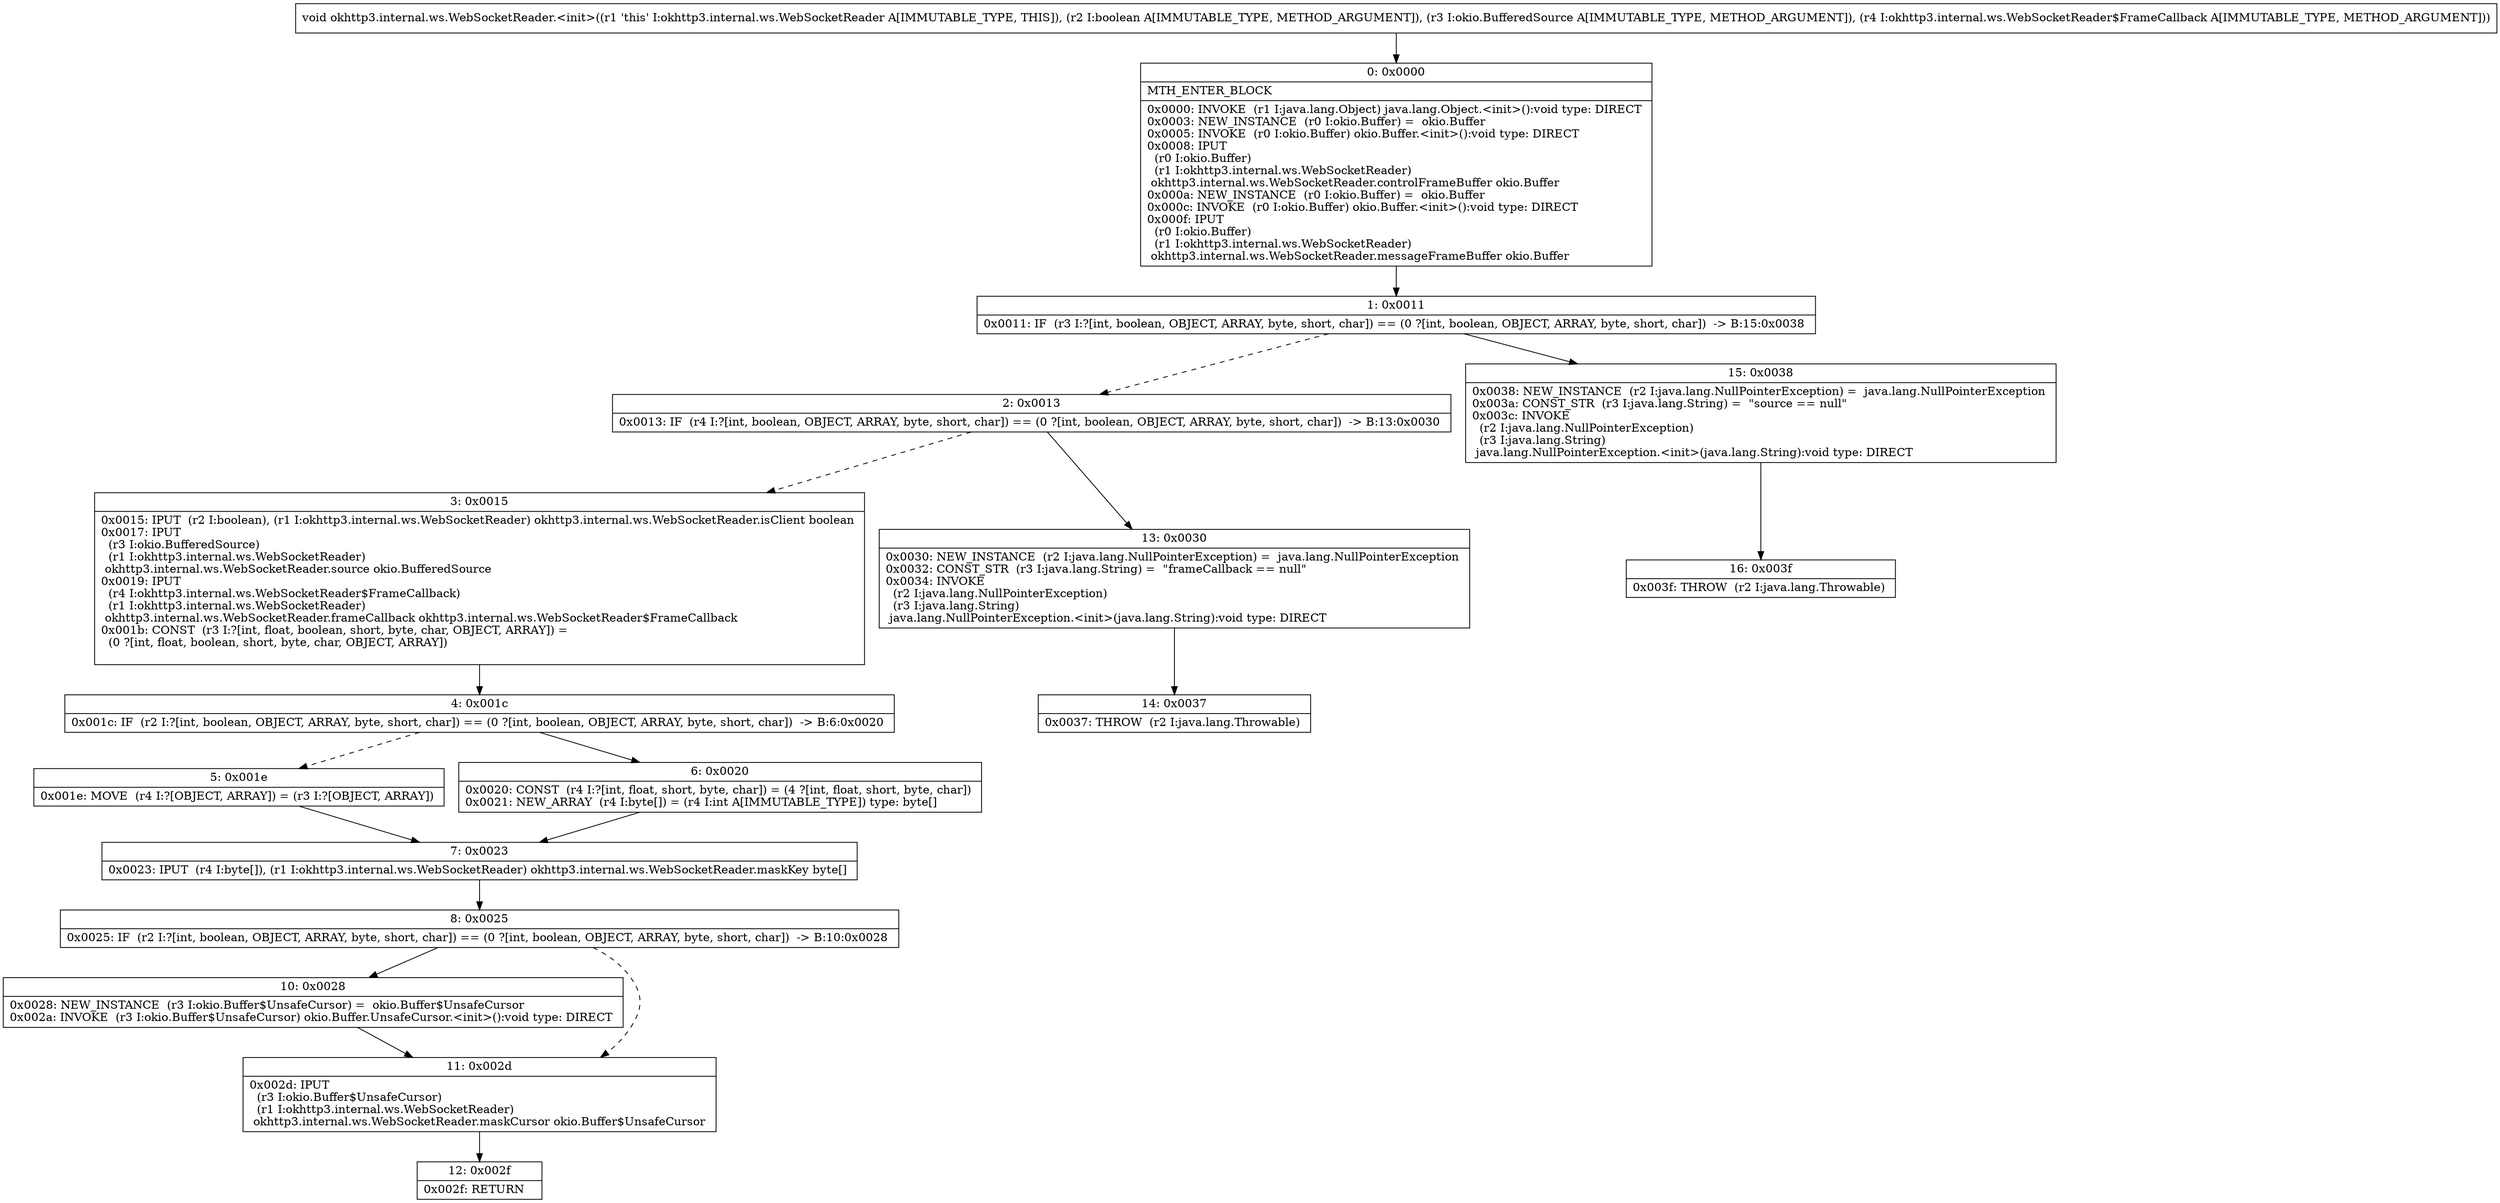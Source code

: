 digraph "CFG forokhttp3.internal.ws.WebSocketReader.\<init\>(ZLokio\/BufferedSource;Lokhttp3\/internal\/ws\/WebSocketReader$FrameCallback;)V" {
Node_0 [shape=record,label="{0\:\ 0x0000|MTH_ENTER_BLOCK\l|0x0000: INVOKE  (r1 I:java.lang.Object) java.lang.Object.\<init\>():void type: DIRECT \l0x0003: NEW_INSTANCE  (r0 I:okio.Buffer) =  okio.Buffer \l0x0005: INVOKE  (r0 I:okio.Buffer) okio.Buffer.\<init\>():void type: DIRECT \l0x0008: IPUT  \l  (r0 I:okio.Buffer)\l  (r1 I:okhttp3.internal.ws.WebSocketReader)\l okhttp3.internal.ws.WebSocketReader.controlFrameBuffer okio.Buffer \l0x000a: NEW_INSTANCE  (r0 I:okio.Buffer) =  okio.Buffer \l0x000c: INVOKE  (r0 I:okio.Buffer) okio.Buffer.\<init\>():void type: DIRECT \l0x000f: IPUT  \l  (r0 I:okio.Buffer)\l  (r1 I:okhttp3.internal.ws.WebSocketReader)\l okhttp3.internal.ws.WebSocketReader.messageFrameBuffer okio.Buffer \l}"];
Node_1 [shape=record,label="{1\:\ 0x0011|0x0011: IF  (r3 I:?[int, boolean, OBJECT, ARRAY, byte, short, char]) == (0 ?[int, boolean, OBJECT, ARRAY, byte, short, char])  \-\> B:15:0x0038 \l}"];
Node_2 [shape=record,label="{2\:\ 0x0013|0x0013: IF  (r4 I:?[int, boolean, OBJECT, ARRAY, byte, short, char]) == (0 ?[int, boolean, OBJECT, ARRAY, byte, short, char])  \-\> B:13:0x0030 \l}"];
Node_3 [shape=record,label="{3\:\ 0x0015|0x0015: IPUT  (r2 I:boolean), (r1 I:okhttp3.internal.ws.WebSocketReader) okhttp3.internal.ws.WebSocketReader.isClient boolean \l0x0017: IPUT  \l  (r3 I:okio.BufferedSource)\l  (r1 I:okhttp3.internal.ws.WebSocketReader)\l okhttp3.internal.ws.WebSocketReader.source okio.BufferedSource \l0x0019: IPUT  \l  (r4 I:okhttp3.internal.ws.WebSocketReader$FrameCallback)\l  (r1 I:okhttp3.internal.ws.WebSocketReader)\l okhttp3.internal.ws.WebSocketReader.frameCallback okhttp3.internal.ws.WebSocketReader$FrameCallback \l0x001b: CONST  (r3 I:?[int, float, boolean, short, byte, char, OBJECT, ARRAY]) = \l  (0 ?[int, float, boolean, short, byte, char, OBJECT, ARRAY])\l \l}"];
Node_4 [shape=record,label="{4\:\ 0x001c|0x001c: IF  (r2 I:?[int, boolean, OBJECT, ARRAY, byte, short, char]) == (0 ?[int, boolean, OBJECT, ARRAY, byte, short, char])  \-\> B:6:0x0020 \l}"];
Node_5 [shape=record,label="{5\:\ 0x001e|0x001e: MOVE  (r4 I:?[OBJECT, ARRAY]) = (r3 I:?[OBJECT, ARRAY]) \l}"];
Node_6 [shape=record,label="{6\:\ 0x0020|0x0020: CONST  (r4 I:?[int, float, short, byte, char]) = (4 ?[int, float, short, byte, char]) \l0x0021: NEW_ARRAY  (r4 I:byte[]) = (r4 I:int A[IMMUTABLE_TYPE]) type: byte[] \l}"];
Node_7 [shape=record,label="{7\:\ 0x0023|0x0023: IPUT  (r4 I:byte[]), (r1 I:okhttp3.internal.ws.WebSocketReader) okhttp3.internal.ws.WebSocketReader.maskKey byte[] \l}"];
Node_8 [shape=record,label="{8\:\ 0x0025|0x0025: IF  (r2 I:?[int, boolean, OBJECT, ARRAY, byte, short, char]) == (0 ?[int, boolean, OBJECT, ARRAY, byte, short, char])  \-\> B:10:0x0028 \l}"];
Node_10 [shape=record,label="{10\:\ 0x0028|0x0028: NEW_INSTANCE  (r3 I:okio.Buffer$UnsafeCursor) =  okio.Buffer$UnsafeCursor \l0x002a: INVOKE  (r3 I:okio.Buffer$UnsafeCursor) okio.Buffer.UnsafeCursor.\<init\>():void type: DIRECT \l}"];
Node_11 [shape=record,label="{11\:\ 0x002d|0x002d: IPUT  \l  (r3 I:okio.Buffer$UnsafeCursor)\l  (r1 I:okhttp3.internal.ws.WebSocketReader)\l okhttp3.internal.ws.WebSocketReader.maskCursor okio.Buffer$UnsafeCursor \l}"];
Node_12 [shape=record,label="{12\:\ 0x002f|0x002f: RETURN   \l}"];
Node_13 [shape=record,label="{13\:\ 0x0030|0x0030: NEW_INSTANCE  (r2 I:java.lang.NullPointerException) =  java.lang.NullPointerException \l0x0032: CONST_STR  (r3 I:java.lang.String) =  \"frameCallback == null\" \l0x0034: INVOKE  \l  (r2 I:java.lang.NullPointerException)\l  (r3 I:java.lang.String)\l java.lang.NullPointerException.\<init\>(java.lang.String):void type: DIRECT \l}"];
Node_14 [shape=record,label="{14\:\ 0x0037|0x0037: THROW  (r2 I:java.lang.Throwable) \l}"];
Node_15 [shape=record,label="{15\:\ 0x0038|0x0038: NEW_INSTANCE  (r2 I:java.lang.NullPointerException) =  java.lang.NullPointerException \l0x003a: CONST_STR  (r3 I:java.lang.String) =  \"source == null\" \l0x003c: INVOKE  \l  (r2 I:java.lang.NullPointerException)\l  (r3 I:java.lang.String)\l java.lang.NullPointerException.\<init\>(java.lang.String):void type: DIRECT \l}"];
Node_16 [shape=record,label="{16\:\ 0x003f|0x003f: THROW  (r2 I:java.lang.Throwable) \l}"];
MethodNode[shape=record,label="{void okhttp3.internal.ws.WebSocketReader.\<init\>((r1 'this' I:okhttp3.internal.ws.WebSocketReader A[IMMUTABLE_TYPE, THIS]), (r2 I:boolean A[IMMUTABLE_TYPE, METHOD_ARGUMENT]), (r3 I:okio.BufferedSource A[IMMUTABLE_TYPE, METHOD_ARGUMENT]), (r4 I:okhttp3.internal.ws.WebSocketReader$FrameCallback A[IMMUTABLE_TYPE, METHOD_ARGUMENT])) }"];
MethodNode -> Node_0;
Node_0 -> Node_1;
Node_1 -> Node_2[style=dashed];
Node_1 -> Node_15;
Node_2 -> Node_3[style=dashed];
Node_2 -> Node_13;
Node_3 -> Node_4;
Node_4 -> Node_5[style=dashed];
Node_4 -> Node_6;
Node_5 -> Node_7;
Node_6 -> Node_7;
Node_7 -> Node_8;
Node_8 -> Node_10;
Node_8 -> Node_11[style=dashed];
Node_10 -> Node_11;
Node_11 -> Node_12;
Node_13 -> Node_14;
Node_15 -> Node_16;
}


